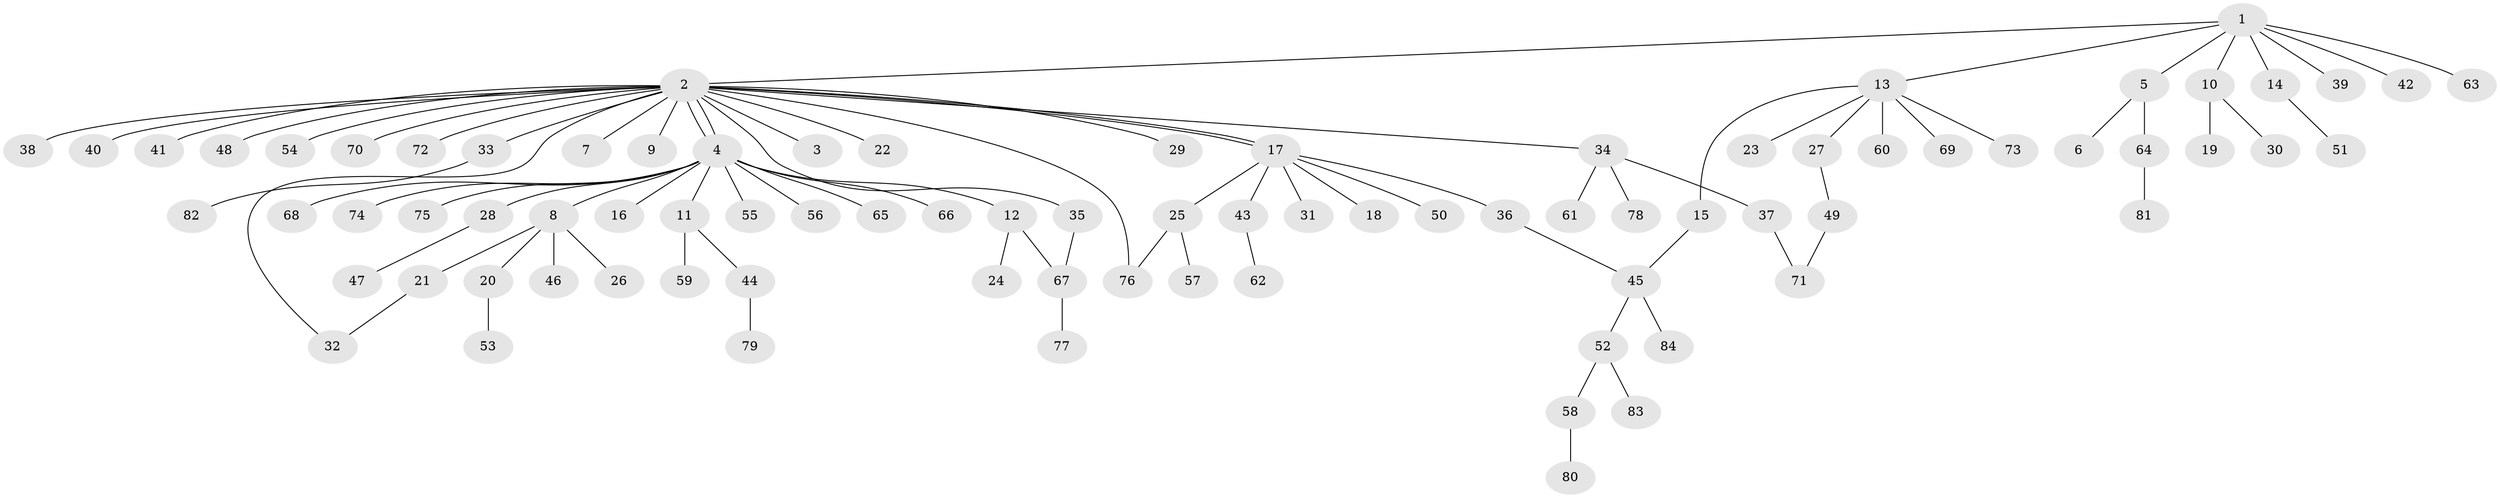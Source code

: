 // coarse degree distribution, {7: 0.047619047619047616, 3: 0.09523809523809523, 12: 0.023809523809523808, 2: 0.2619047619047619, 4: 0.023809523809523808, 1: 0.5238095238095238, 6: 0.023809523809523808}
// Generated by graph-tools (version 1.1) at 2025/50/03/04/25 22:50:21]
// undirected, 84 vertices, 90 edges
graph export_dot {
  node [color=gray90,style=filled];
  1;
  2;
  3;
  4;
  5;
  6;
  7;
  8;
  9;
  10;
  11;
  12;
  13;
  14;
  15;
  16;
  17;
  18;
  19;
  20;
  21;
  22;
  23;
  24;
  25;
  26;
  27;
  28;
  29;
  30;
  31;
  32;
  33;
  34;
  35;
  36;
  37;
  38;
  39;
  40;
  41;
  42;
  43;
  44;
  45;
  46;
  47;
  48;
  49;
  50;
  51;
  52;
  53;
  54;
  55;
  56;
  57;
  58;
  59;
  60;
  61;
  62;
  63;
  64;
  65;
  66;
  67;
  68;
  69;
  70;
  71;
  72;
  73;
  74;
  75;
  76;
  77;
  78;
  79;
  80;
  81;
  82;
  83;
  84;
  1 -- 2;
  1 -- 5;
  1 -- 10;
  1 -- 13;
  1 -- 14;
  1 -- 39;
  1 -- 42;
  1 -- 63;
  2 -- 3;
  2 -- 4;
  2 -- 4;
  2 -- 7;
  2 -- 9;
  2 -- 17;
  2 -- 17;
  2 -- 22;
  2 -- 29;
  2 -- 32;
  2 -- 33;
  2 -- 34;
  2 -- 35;
  2 -- 38;
  2 -- 40;
  2 -- 41;
  2 -- 48;
  2 -- 54;
  2 -- 70;
  2 -- 72;
  2 -- 76;
  4 -- 8;
  4 -- 11;
  4 -- 12;
  4 -- 16;
  4 -- 28;
  4 -- 55;
  4 -- 56;
  4 -- 65;
  4 -- 66;
  4 -- 68;
  4 -- 74;
  4 -- 75;
  5 -- 6;
  5 -- 64;
  8 -- 20;
  8 -- 21;
  8 -- 26;
  8 -- 46;
  10 -- 19;
  10 -- 30;
  11 -- 44;
  11 -- 59;
  12 -- 24;
  12 -- 67;
  13 -- 15;
  13 -- 23;
  13 -- 27;
  13 -- 60;
  13 -- 69;
  13 -- 73;
  14 -- 51;
  15 -- 45;
  17 -- 18;
  17 -- 25;
  17 -- 31;
  17 -- 36;
  17 -- 43;
  17 -- 50;
  20 -- 53;
  21 -- 32;
  25 -- 57;
  25 -- 76;
  27 -- 49;
  28 -- 47;
  33 -- 82;
  34 -- 37;
  34 -- 61;
  34 -- 78;
  35 -- 67;
  36 -- 45;
  37 -- 71;
  43 -- 62;
  44 -- 79;
  45 -- 52;
  45 -- 84;
  49 -- 71;
  52 -- 58;
  52 -- 83;
  58 -- 80;
  64 -- 81;
  67 -- 77;
}
